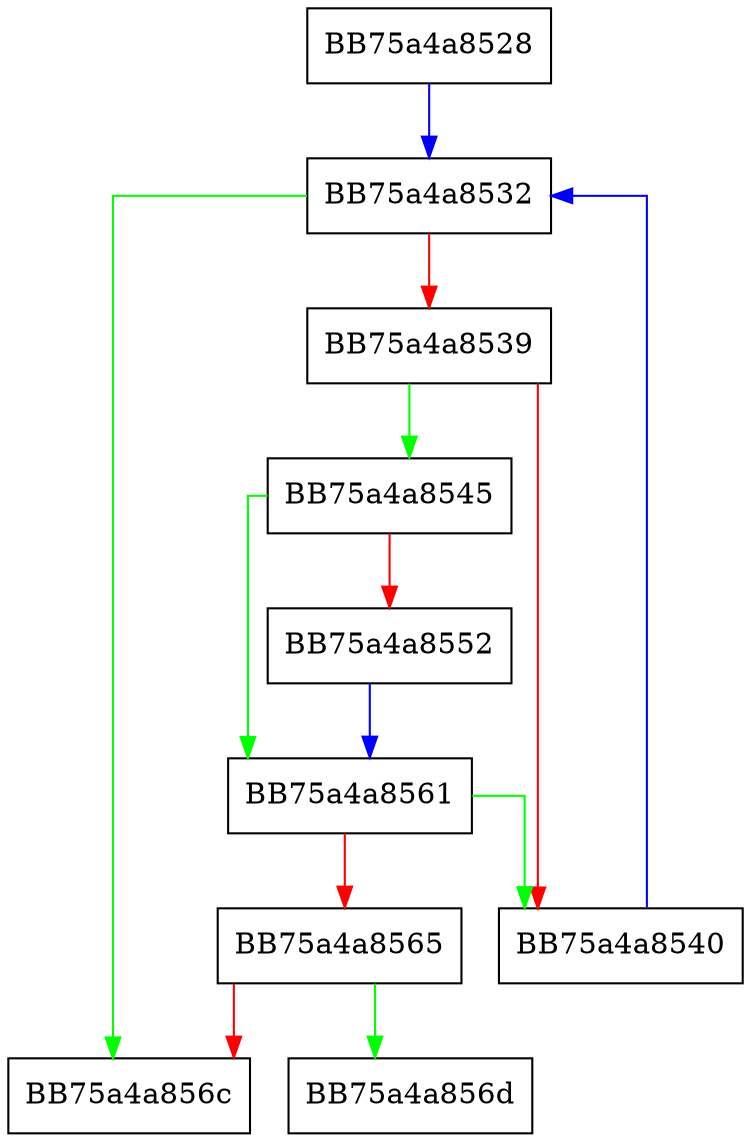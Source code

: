 digraph Is7zSignature {
  node [shape="box"];
  graph [splines=ortho];
  BB75a4a8528 -> BB75a4a8532 [color="blue"];
  BB75a4a8532 -> BB75a4a856c [color="green"];
  BB75a4a8532 -> BB75a4a8539 [color="red"];
  BB75a4a8539 -> BB75a4a8545 [color="green"];
  BB75a4a8539 -> BB75a4a8540 [color="red"];
  BB75a4a8540 -> BB75a4a8532 [color="blue"];
  BB75a4a8545 -> BB75a4a8561 [color="green"];
  BB75a4a8545 -> BB75a4a8552 [color="red"];
  BB75a4a8552 -> BB75a4a8561 [color="blue"];
  BB75a4a8561 -> BB75a4a8540 [color="green"];
  BB75a4a8561 -> BB75a4a8565 [color="red"];
  BB75a4a8565 -> BB75a4a856d [color="green"];
  BB75a4a8565 -> BB75a4a856c [color="red"];
}